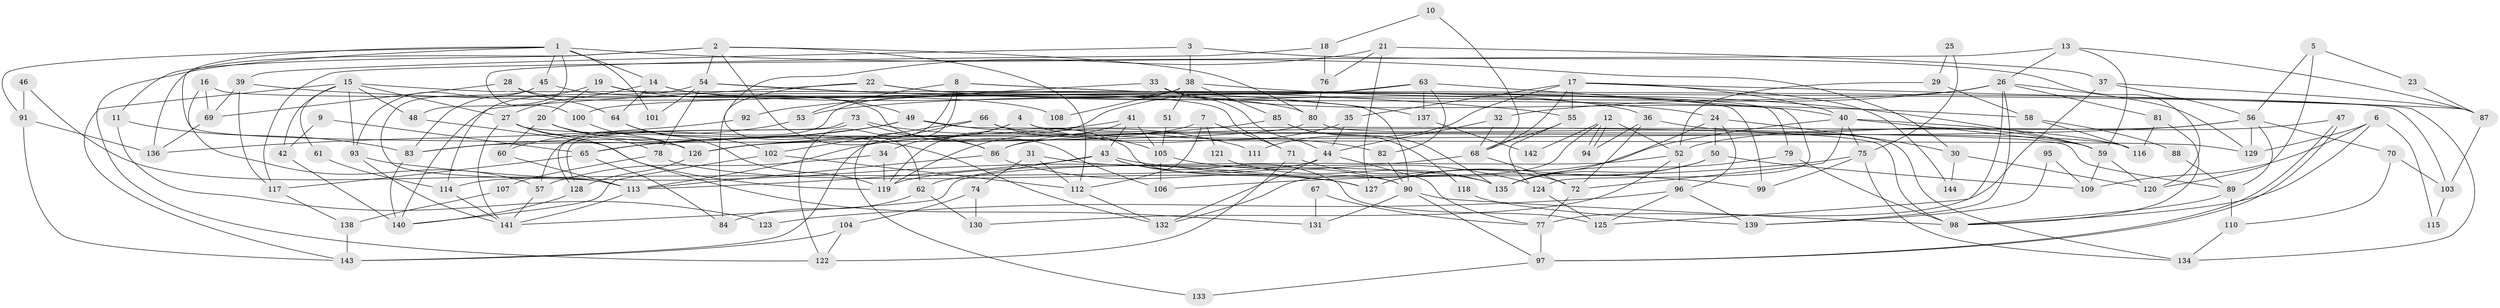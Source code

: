 // Generated by graph-tools (version 1.1) at 2025/14/03/09/25 04:14:50]
// undirected, 144 vertices, 288 edges
graph export_dot {
graph [start="1"]
  node [color=gray90,style=filled];
  1;
  2;
  3;
  4;
  5;
  6;
  7;
  8;
  9;
  10;
  11;
  12;
  13;
  14;
  15;
  16;
  17;
  18;
  19;
  20;
  21;
  22;
  23;
  24;
  25;
  26;
  27;
  28;
  29;
  30;
  31;
  32;
  33;
  34;
  35;
  36;
  37;
  38;
  39;
  40;
  41;
  42;
  43;
  44;
  45;
  46;
  47;
  48;
  49;
  50;
  51;
  52;
  53;
  54;
  55;
  56;
  57;
  58;
  59;
  60;
  61;
  62;
  63;
  64;
  65;
  66;
  67;
  68;
  69;
  70;
  71;
  72;
  73;
  74;
  75;
  76;
  77;
  78;
  79;
  80;
  81;
  82;
  83;
  84;
  85;
  86;
  87;
  88;
  89;
  90;
  91;
  92;
  93;
  94;
  95;
  96;
  97;
  98;
  99;
  100;
  101;
  102;
  103;
  104;
  105;
  106;
  107;
  108;
  109;
  110;
  111;
  112;
  113;
  114;
  115;
  116;
  117;
  118;
  119;
  120;
  121;
  122;
  123;
  124;
  125;
  126;
  127;
  128;
  129;
  130;
  131;
  132;
  133;
  134;
  135;
  136;
  137;
  138;
  139;
  140;
  141;
  142;
  143;
  144;
  1 -- 14;
  1 -- 126;
  1 -- 30;
  1 -- 45;
  1 -- 48;
  1 -- 91;
  1 -- 101;
  1 -- 122;
  2 -- 86;
  2 -- 54;
  2 -- 11;
  2 -- 80;
  2 -- 112;
  2 -- 136;
  3 -- 38;
  3 -- 120;
  3 -- 39;
  4 -- 34;
  4 -- 82;
  4 -- 89;
  4 -- 113;
  5 -- 56;
  5 -- 120;
  5 -- 23;
  6 -- 129;
  6 -- 98;
  6 -- 109;
  6 -- 115;
  7 -- 112;
  7 -- 126;
  7 -- 71;
  7 -- 121;
  8 -- 53;
  8 -- 122;
  8 -- 79;
  8 -- 99;
  8 -- 133;
  9 -- 42;
  9 -- 65;
  10 -- 68;
  10 -- 18;
  11 -- 83;
  11 -- 123;
  12 -- 94;
  12 -- 94;
  12 -- 132;
  12 -- 52;
  12 -- 142;
  13 -- 87;
  13 -- 26;
  13 -- 59;
  13 -- 117;
  14 -- 80;
  14 -- 27;
  14 -- 36;
  14 -- 64;
  15 -- 48;
  15 -- 143;
  15 -- 27;
  15 -- 42;
  15 -- 61;
  15 -- 93;
  15 -- 103;
  16 -- 57;
  16 -- 90;
  16 -- 69;
  17 -- 55;
  17 -- 68;
  17 -- 35;
  17 -- 40;
  17 -- 87;
  17 -- 111;
  17 -- 144;
  18 -- 76;
  18 -- 100;
  19 -- 71;
  19 -- 49;
  19 -- 20;
  19 -- 83;
  20 -- 132;
  20 -- 60;
  20 -- 126;
  21 -- 37;
  21 -- 127;
  21 -- 62;
  21 -- 76;
  22 -- 84;
  22 -- 140;
  22 -- 24;
  22 -- 134;
  23 -- 87;
  24 -- 135;
  24 -- 30;
  24 -- 50;
  24 -- 96;
  25 -- 29;
  25 -- 75;
  26 -- 129;
  26 -- 125;
  26 -- 32;
  26 -- 53;
  26 -- 81;
  26 -- 139;
  27 -- 141;
  27 -- 78;
  27 -- 129;
  27 -- 131;
  28 -- 69;
  28 -- 64;
  28 -- 106;
  29 -- 52;
  29 -- 58;
  30 -- 120;
  30 -- 144;
  31 -- 135;
  31 -- 112;
  31 -- 74;
  32 -- 68;
  32 -- 44;
  33 -- 40;
  33 -- 44;
  33 -- 92;
  34 -- 57;
  34 -- 119;
  35 -- 86;
  35 -- 44;
  36 -- 59;
  36 -- 72;
  36 -- 94;
  37 -- 77;
  37 -- 56;
  37 -- 87;
  38 -- 85;
  38 -- 59;
  38 -- 51;
  38 -- 57;
  38 -- 108;
  39 -- 55;
  39 -- 69;
  39 -- 117;
  40 -- 72;
  40 -- 59;
  40 -- 75;
  40 -- 116;
  40 -- 127;
  41 -- 43;
  41 -- 105;
  41 -- 65;
  41 -- 119;
  42 -- 140;
  43 -- 99;
  43 -- 113;
  43 -- 62;
  43 -- 90;
  43 -- 125;
  44 -- 77;
  44 -- 114;
  44 -- 132;
  45 -- 93;
  45 -- 108;
  45 -- 113;
  46 -- 113;
  46 -- 91;
  47 -- 97;
  47 -- 97;
  47 -- 52;
  48 -- 119;
  49 -- 98;
  49 -- 65;
  49 -- 83;
  49 -- 90;
  50 -- 109;
  50 -- 127;
  50 -- 135;
  51 -- 105;
  52 -- 141;
  52 -- 96;
  52 -- 130;
  53 -- 60;
  54 -- 78;
  54 -- 114;
  54 -- 58;
  54 -- 101;
  54 -- 137;
  55 -- 124;
  55 -- 68;
  56 -- 70;
  56 -- 86;
  56 -- 89;
  56 -- 126;
  56 -- 129;
  57 -- 141;
  58 -- 116;
  58 -- 88;
  59 -- 109;
  59 -- 120;
  60 -- 113;
  61 -- 114;
  62 -- 84;
  62 -- 130;
  63 -- 119;
  63 -- 124;
  63 -- 82;
  63 -- 100;
  63 -- 137;
  64 -- 102;
  64 -- 119;
  65 -- 117;
  65 -- 84;
  66 -- 143;
  66 -- 116;
  66 -- 102;
  66 -- 105;
  67 -- 131;
  67 -- 77;
  68 -- 72;
  68 -- 119;
  69 -- 136;
  70 -- 110;
  70 -- 103;
  71 -- 72;
  71 -- 122;
  72 -- 77;
  73 -- 86;
  73 -- 128;
  73 -- 128;
  73 -- 111;
  74 -- 130;
  74 -- 104;
  75 -- 134;
  75 -- 99;
  75 -- 106;
  76 -- 80;
  77 -- 97;
  78 -- 127;
  78 -- 107;
  79 -- 98;
  79 -- 135;
  80 -- 83;
  80 -- 134;
  81 -- 98;
  81 -- 116;
  82 -- 90;
  83 -- 140;
  85 -- 126;
  85 -- 135;
  85 -- 118;
  86 -- 113;
  86 -- 127;
  87 -- 103;
  88 -- 89;
  89 -- 98;
  89 -- 110;
  90 -- 97;
  90 -- 98;
  90 -- 131;
  91 -- 136;
  91 -- 143;
  92 -- 136;
  93 -- 127;
  93 -- 141;
  95 -- 109;
  95 -- 139;
  96 -- 123;
  96 -- 125;
  96 -- 139;
  97 -- 133;
  100 -- 126;
  102 -- 140;
  102 -- 112;
  103 -- 115;
  104 -- 122;
  104 -- 143;
  105 -- 106;
  105 -- 124;
  107 -- 138;
  110 -- 134;
  112 -- 132;
  113 -- 141;
  114 -- 141;
  117 -- 138;
  118 -- 139;
  121 -- 135;
  124 -- 125;
  126 -- 128;
  128 -- 140;
  137 -- 142;
  138 -- 143;
}
